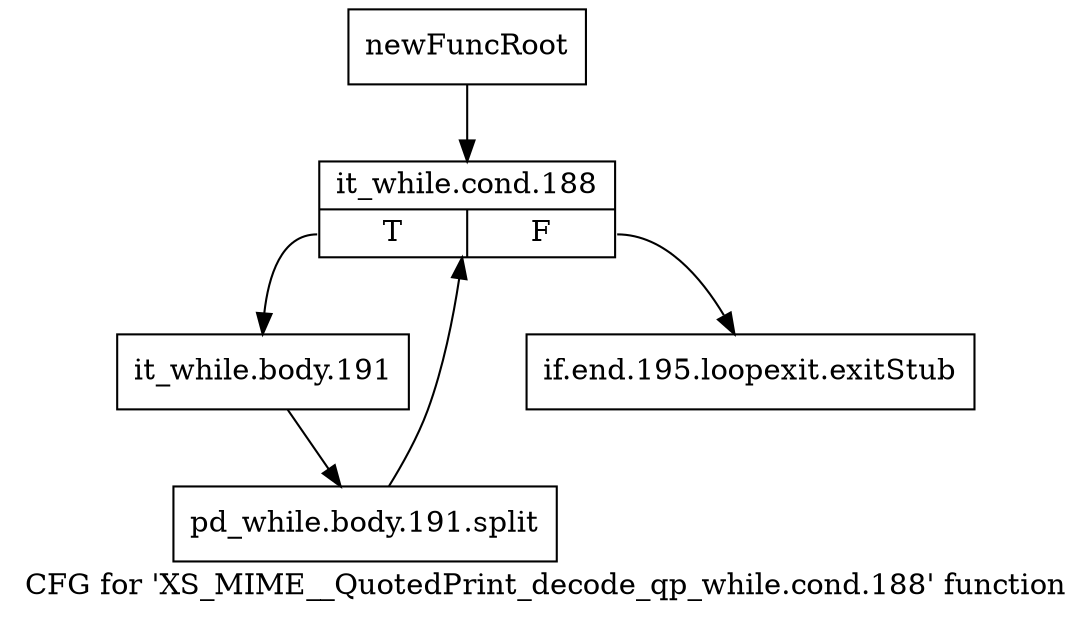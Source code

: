 digraph "CFG for 'XS_MIME__QuotedPrint_decode_qp_while.cond.188' function" {
	label="CFG for 'XS_MIME__QuotedPrint_decode_qp_while.cond.188' function";

	Node0x5840030 [shape=record,label="{newFuncRoot}"];
	Node0x5840030 -> Node0x58400d0;
	Node0x5840080 [shape=record,label="{if.end.195.loopexit.exitStub}"];
	Node0x58400d0 [shape=record,label="{it_while.cond.188|{<s0>T|<s1>F}}"];
	Node0x58400d0:s0 -> Node0x584b6c0;
	Node0x58400d0:s1 -> Node0x5840080;
	Node0x584b6c0 [shape=record,label="{it_while.body.191}"];
	Node0x584b6c0 -> Node0x6ddaec0;
	Node0x6ddaec0 [shape=record,label="{pd_while.body.191.split}"];
	Node0x6ddaec0 -> Node0x58400d0;
}
